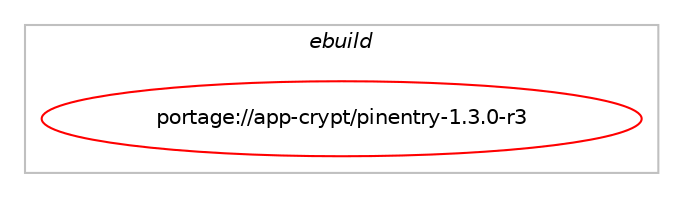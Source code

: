 digraph prolog {

# *************
# Graph options
# *************

newrank=true;
concentrate=true;
compound=true;
graph [rankdir=LR,fontname=Helvetica,fontsize=10,ranksep=1.5];#, ranksep=2.5, nodesep=0.2];
edge  [arrowhead=vee];
node  [fontname=Helvetica,fontsize=10];

# **********
# The ebuild
# **********

subgraph cluster_leftcol {
color=gray;
label=<<i>ebuild</i>>;
id [label="portage://app-crypt/pinentry-1.3.0-r3", color=red, width=4, href="../app-crypt/pinentry-1.3.0-r3.svg"];
}

# ****************
# The dependencies
# ****************

subgraph cluster_midcol {
color=gray;
label=<<i>dependencies</i>>;
subgraph cluster_compile {
fillcolor="#eeeeee";
style=filled;
label=<<i>compile</i>>;
# *** BEGIN UNKNOWN DEPENDENCY TYPE (TODO) ***
# id -> equal(use_conditional_group(positive,efl,portage://app-crypt/pinentry-1.3.0-r3,[package_dependency(portage://app-crypt/pinentry-1.3.0-r3,install,no,dev-libs,efl,none,[,,],[],[use(enable(X),none)])]))
# *** END UNKNOWN DEPENDENCY TYPE (TODO) ***

# *** BEGIN UNKNOWN DEPENDENCY TYPE (TODO) ***
# id -> equal(use_conditional_group(positive,keyring,portage://app-crypt/pinentry-1.3.0-r3,[package_dependency(portage://app-crypt/pinentry-1.3.0-r3,install,no,app-crypt,libsecret,none,[,,],[],[])]))
# *** END UNKNOWN DEPENDENCY TYPE (TODO) ***

# *** BEGIN UNKNOWN DEPENDENCY TYPE (TODO) ***
# id -> equal(use_conditional_group(positive,ncurses,portage://app-crypt/pinentry-1.3.0-r3,[package_dependency(portage://app-crypt/pinentry-1.3.0-r3,install,no,sys-libs,ncurses,none,[,,],any_same_slot,[])]))
# *** END UNKNOWN DEPENDENCY TYPE (TODO) ***

# *** BEGIN UNKNOWN DEPENDENCY TYPE (TODO) ***
# id -> equal(use_conditional_group(positive,qt5,portage://app-crypt/pinentry-1.3.0-r3,[package_dependency(portage://app-crypt/pinentry-1.3.0-r3,install,no,dev-qt,qtcore,none,[,,],[slot(5)],[]),package_dependency(portage://app-crypt/pinentry-1.3.0-r3,install,no,dev-qt,qtgui,none,[,,],[slot(5)],[]),package_dependency(portage://app-crypt/pinentry-1.3.0-r3,install,no,dev-qt,qtwidgets,none,[,,],[slot(5)],[]),use_conditional_group(positive,wayland,portage://app-crypt/pinentry-1.3.0-r3,[package_dependency(portage://app-crypt/pinentry-1.3.0-r3,install,no,kde-plasma,kwayland,none,[,,],[slot(5)],[])]),use_conditional_group(positive,X,portage://app-crypt/pinentry-1.3.0-r3,[package_dependency(portage://app-crypt/pinentry-1.3.0-r3,install,no,dev-qt,qtx11extras,none,[,,],[slot(5)],[]),package_dependency(portage://app-crypt/pinentry-1.3.0-r3,install,no,x11-libs,libX11,none,[,,],[],[])])]))
# *** END UNKNOWN DEPENDENCY TYPE (TODO) ***

# *** BEGIN UNKNOWN DEPENDENCY TYPE (TODO) ***
# id -> equal(use_conditional_group(positive,qt6,portage://app-crypt/pinentry-1.3.0-r3,[package_dependency(portage://app-crypt/pinentry-1.3.0-r3,install,no,dev-qt,qtbase,none,[,,],[slot(6)],[use(enable(gui),none),use(enable(widgets),none)]),use_conditional_group(positive,wayland,portage://app-crypt/pinentry-1.3.0-r3,[package_dependency(portage://app-crypt/pinentry-1.3.0-r3,install,no,kde-frameworks,kguiaddons,none,[,,],[slot(6)],[]),package_dependency(portage://app-crypt/pinentry-1.3.0-r3,install,no,kde-frameworks,kwindowsystem,none,[,,],[slot(6)],[])])]))
# *** END UNKNOWN DEPENDENCY TYPE (TODO) ***

# *** BEGIN UNKNOWN DEPENDENCY TYPE (TODO) ***
# id -> equal(package_dependency(portage://app-crypt/pinentry-1.3.0-r3,install,no,dev-libs,libassuan,greaterequal,[2.1,,,2.1],any_same_slot,[]))
# *** END UNKNOWN DEPENDENCY TYPE (TODO) ***

# *** BEGIN UNKNOWN DEPENDENCY TYPE (TODO) ***
# id -> equal(package_dependency(portage://app-crypt/pinentry-1.3.0-r3,install,no,dev-libs,libgcrypt,greaterequal,[1.6.3,,,1.6.3],[],[]))
# *** END UNKNOWN DEPENDENCY TYPE (TODO) ***

# *** BEGIN UNKNOWN DEPENDENCY TYPE (TODO) ***
# id -> equal(package_dependency(portage://app-crypt/pinentry-1.3.0-r3,install,no,dev-libs,libgpg-error,greaterequal,[1.17,,,1.17],[],[]))
# *** END UNKNOWN DEPENDENCY TYPE (TODO) ***

}
subgraph cluster_compileandrun {
fillcolor="#eeeeee";
style=filled;
label=<<i>compile and run</i>>;
}
subgraph cluster_run {
fillcolor="#eeeeee";
style=filled;
label=<<i>run</i>>;
# *** BEGIN UNKNOWN DEPENDENCY TYPE (TODO) ***
# id -> equal(use_conditional_group(positive,efl,portage://app-crypt/pinentry-1.3.0-r3,[package_dependency(portage://app-crypt/pinentry-1.3.0-r3,run,no,dev-libs,efl,none,[,,],[],[use(enable(X),none)])]))
# *** END UNKNOWN DEPENDENCY TYPE (TODO) ***

# *** BEGIN UNKNOWN DEPENDENCY TYPE (TODO) ***
# id -> equal(use_conditional_group(positive,gtk,portage://app-crypt/pinentry-1.3.0-r3,[package_dependency(portage://app-crypt/pinentry-1.3.0-r3,run,no,app-crypt,gcr,none,[,,],[slot(4)],[use(enable(gtk),none)])]))
# *** END UNKNOWN DEPENDENCY TYPE (TODO) ***

# *** BEGIN UNKNOWN DEPENDENCY TYPE (TODO) ***
# id -> equal(use_conditional_group(positive,keyring,portage://app-crypt/pinentry-1.3.0-r3,[package_dependency(portage://app-crypt/pinentry-1.3.0-r3,run,no,app-crypt,libsecret,none,[,,],[],[])]))
# *** END UNKNOWN DEPENDENCY TYPE (TODO) ***

# *** BEGIN UNKNOWN DEPENDENCY TYPE (TODO) ***
# id -> equal(use_conditional_group(positive,ncurses,portage://app-crypt/pinentry-1.3.0-r3,[package_dependency(portage://app-crypt/pinentry-1.3.0-r3,run,no,sys-libs,ncurses,none,[,,],any_same_slot,[])]))
# *** END UNKNOWN DEPENDENCY TYPE (TODO) ***

# *** BEGIN UNKNOWN DEPENDENCY TYPE (TODO) ***
# id -> equal(use_conditional_group(positive,qt5,portage://app-crypt/pinentry-1.3.0-r3,[package_dependency(portage://app-crypt/pinentry-1.3.0-r3,run,no,dev-qt,qtcore,none,[,,],[slot(5)],[]),package_dependency(portage://app-crypt/pinentry-1.3.0-r3,run,no,dev-qt,qtgui,none,[,,],[slot(5)],[]),package_dependency(portage://app-crypt/pinentry-1.3.0-r3,run,no,dev-qt,qtwidgets,none,[,,],[slot(5)],[]),use_conditional_group(positive,wayland,portage://app-crypt/pinentry-1.3.0-r3,[package_dependency(portage://app-crypt/pinentry-1.3.0-r3,run,no,kde-plasma,kwayland,none,[,,],[slot(5)],[])]),use_conditional_group(positive,X,portage://app-crypt/pinentry-1.3.0-r3,[package_dependency(portage://app-crypt/pinentry-1.3.0-r3,run,no,dev-qt,qtx11extras,none,[,,],[slot(5)],[]),package_dependency(portage://app-crypt/pinentry-1.3.0-r3,run,no,x11-libs,libX11,none,[,,],[],[])])]))
# *** END UNKNOWN DEPENDENCY TYPE (TODO) ***

# *** BEGIN UNKNOWN DEPENDENCY TYPE (TODO) ***
# id -> equal(use_conditional_group(positive,qt6,portage://app-crypt/pinentry-1.3.0-r3,[package_dependency(portage://app-crypt/pinentry-1.3.0-r3,run,no,dev-qt,qtbase,none,[,,],[slot(6)],[use(enable(gui),none),use(enable(widgets),none)]),use_conditional_group(positive,wayland,portage://app-crypt/pinentry-1.3.0-r3,[package_dependency(portage://app-crypt/pinentry-1.3.0-r3,run,no,kde-frameworks,kguiaddons,none,[,,],[slot(6)],[]),package_dependency(portage://app-crypt/pinentry-1.3.0-r3,run,no,kde-frameworks,kwindowsystem,none,[,,],[slot(6)],[])])]))
# *** END UNKNOWN DEPENDENCY TYPE (TODO) ***

# *** BEGIN UNKNOWN DEPENDENCY TYPE (TODO) ***
# id -> equal(package_dependency(portage://app-crypt/pinentry-1.3.0-r3,run,no,dev-libs,libassuan,greaterequal,[2.1,,,2.1],any_same_slot,[]))
# *** END UNKNOWN DEPENDENCY TYPE (TODO) ***

# *** BEGIN UNKNOWN DEPENDENCY TYPE (TODO) ***
# id -> equal(package_dependency(portage://app-crypt/pinentry-1.3.0-r3,run,no,dev-libs,libgcrypt,greaterequal,[1.6.3,,,1.6.3],[],[]))
# *** END UNKNOWN DEPENDENCY TYPE (TODO) ***

# *** BEGIN UNKNOWN DEPENDENCY TYPE (TODO) ***
# id -> equal(package_dependency(portage://app-crypt/pinentry-1.3.0-r3,run,no,dev-libs,libgpg-error,greaterequal,[1.17,,,1.17],[],[]))
# *** END UNKNOWN DEPENDENCY TYPE (TODO) ***

}
}

# **************
# The candidates
# **************

subgraph cluster_choices {
rank=same;
color=gray;
label=<<i>candidates</i>>;

}

}

